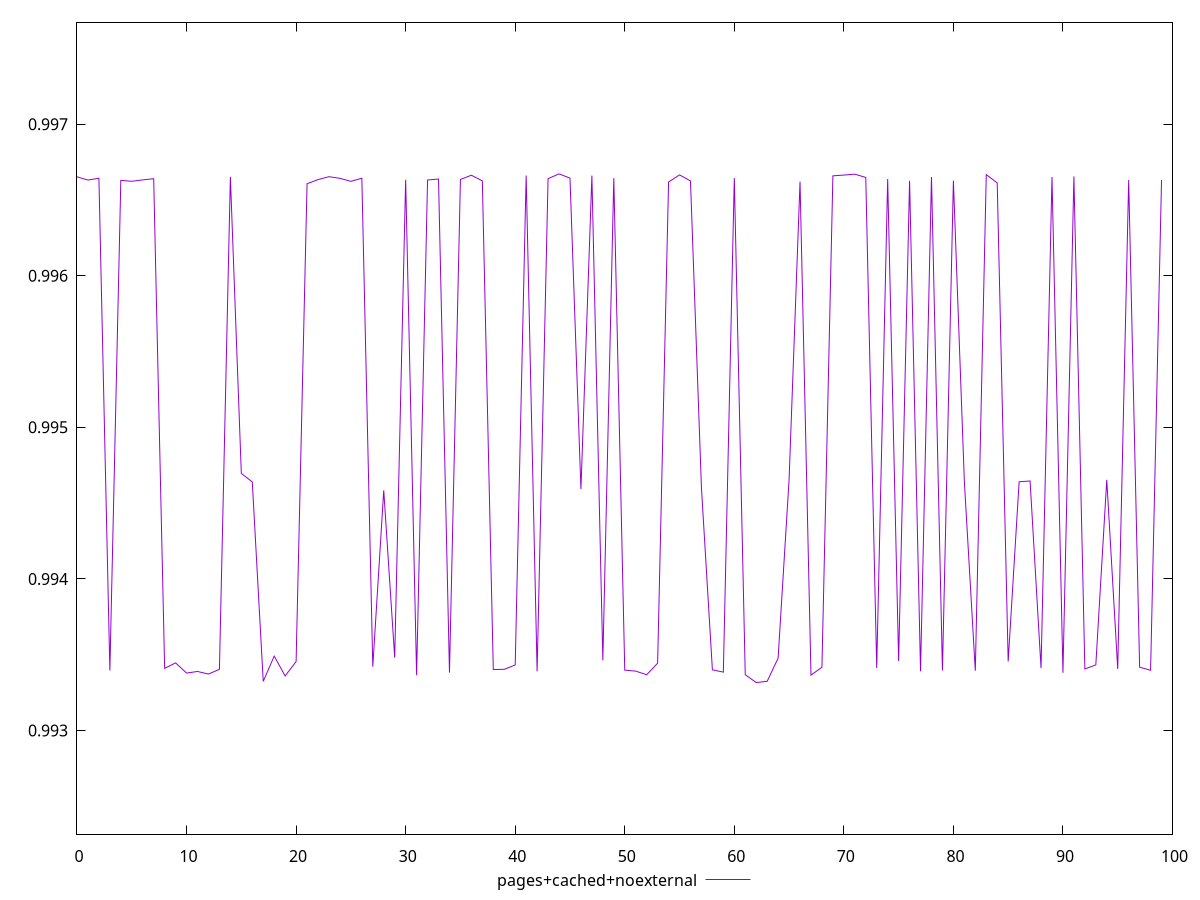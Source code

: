 $_pagesCachedNoexternal <<EOF
0.9966525832291012
0.9966312712849413
0.9966431728762699
0.9933961535833932
0.9966290048772664
0.9966231671969242
0.9966324508576594
0.9966399890852553
0.9934101816779591
0.9934462018567001
0.9933790278546821
0.9933895058927211
0.9933724528592078
0.9934035535746661
0.996652685056526
0.994696097574153
0.9946399109172896
0.993324103090687
0.9934909202548805
0.9933598497812126
0.9934550471835388
0.996607200852768
0.9966341391683238
0.996653371791028
0.996642773394312
0.9966226155163079
0.9966434887464358
0.993420896585601
0.9945841649864157
0.993480288096585
0.9966333625350332
0.993365181318046
0.9966316957046355
0.9966379062696117
0.993382169841458
0.9966352223209965
0.9966631049896921
0.9966257720735063
0.9934026240524576
0.9934034057022774
0.9934325548791725
0.9966610423609379
0.9933900021641615
0.9966402953981677
0.9966719546463649
0.9966442235220557
0.9945922722533853
0.9966606011750484
0.9934630655333807
0.9966439348354287
0.9933982542436754
0.9933919402813371
0.9933678852774238
0.993443943642301
0.9966182630063289
0.9966652444709887
0.9966255040241305
0.9946028693989515
0.9934003262597119
0.9933851714425551
0.9966444015002784
0.9933679391720264
0.9933164666291344
0.993324523806153
0.9934776338296025
0.994653454870003
0.9966211585893947
0.9933651919233175
0.9934175425146761
0.9966590134193097
0.9966642288823979
0.9966699737089593
0.9966487359655154
0.9934121455423645
0.9966379812542596
0.9934585777173366
0.9966262449357879
0.9933910466288036
0.9966510468775612
0.9933964301751028
0.9966271611051871
0.9946429496391596
0.9933944172122877
0.9966674131858158
0.9966123396579369
0.9934556467858597
0.9946406634912446
0.9946461876687571
0.9934114710324546
0.9966517945317193
0.9933809682278056
0.9966550805990397
0.9934062799952275
0.9934324285226943
0.9946538691896655
0.9934063495094959
0.9966315934121714
0.9934180241264834
0.9933974536699384
0.9966321461998202
EOF
set key outside below
set terminal pngcairo
set output "report_00006_2020-11-02T20-21-41.718Z/interactive/pages+cached+noexternal//score.png"
set yrange [0.9923164666291344:0.9976719546463649]
plot $_pagesCachedNoexternal title "pages+cached+noexternal" with line ,